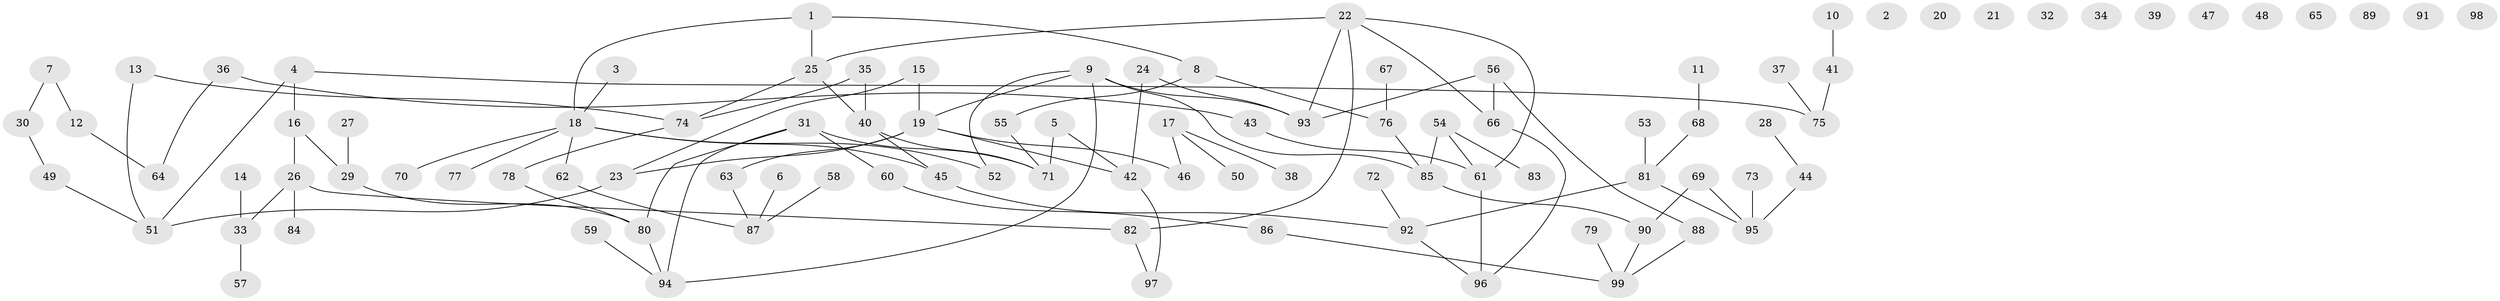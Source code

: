 // Generated by graph-tools (version 1.1) at 2025/25/03/09/25 03:25:23]
// undirected, 99 vertices, 110 edges
graph export_dot {
graph [start="1"]
  node [color=gray90,style=filled];
  1;
  2;
  3;
  4;
  5;
  6;
  7;
  8;
  9;
  10;
  11;
  12;
  13;
  14;
  15;
  16;
  17;
  18;
  19;
  20;
  21;
  22;
  23;
  24;
  25;
  26;
  27;
  28;
  29;
  30;
  31;
  32;
  33;
  34;
  35;
  36;
  37;
  38;
  39;
  40;
  41;
  42;
  43;
  44;
  45;
  46;
  47;
  48;
  49;
  50;
  51;
  52;
  53;
  54;
  55;
  56;
  57;
  58;
  59;
  60;
  61;
  62;
  63;
  64;
  65;
  66;
  67;
  68;
  69;
  70;
  71;
  72;
  73;
  74;
  75;
  76;
  77;
  78;
  79;
  80;
  81;
  82;
  83;
  84;
  85;
  86;
  87;
  88;
  89;
  90;
  91;
  92;
  93;
  94;
  95;
  96;
  97;
  98;
  99;
  1 -- 8;
  1 -- 18;
  1 -- 25;
  3 -- 18;
  4 -- 16;
  4 -- 51;
  4 -- 75;
  5 -- 42;
  5 -- 71;
  6 -- 87;
  7 -- 12;
  7 -- 30;
  8 -- 55;
  8 -- 76;
  9 -- 19;
  9 -- 52;
  9 -- 85;
  9 -- 93;
  9 -- 94;
  10 -- 41;
  11 -- 68;
  12 -- 64;
  13 -- 51;
  13 -- 74;
  14 -- 33;
  15 -- 19;
  15 -- 23;
  16 -- 26;
  16 -- 29;
  17 -- 38;
  17 -- 46;
  17 -- 50;
  18 -- 45;
  18 -- 52;
  18 -- 62;
  18 -- 70;
  18 -- 77;
  19 -- 23;
  19 -- 42;
  19 -- 46;
  19 -- 63;
  22 -- 25;
  22 -- 61;
  22 -- 66;
  22 -- 82;
  22 -- 93;
  23 -- 51;
  24 -- 42;
  24 -- 93;
  25 -- 40;
  25 -- 74;
  26 -- 33;
  26 -- 82;
  26 -- 84;
  27 -- 29;
  28 -- 44;
  29 -- 80;
  30 -- 49;
  31 -- 60;
  31 -- 71;
  31 -- 80;
  31 -- 94;
  33 -- 57;
  35 -- 40;
  35 -- 74;
  36 -- 43;
  36 -- 64;
  37 -- 75;
  40 -- 45;
  40 -- 71;
  41 -- 75;
  42 -- 97;
  43 -- 61;
  44 -- 95;
  45 -- 92;
  49 -- 51;
  53 -- 81;
  54 -- 61;
  54 -- 83;
  54 -- 85;
  55 -- 71;
  56 -- 66;
  56 -- 88;
  56 -- 93;
  58 -- 87;
  59 -- 94;
  60 -- 86;
  61 -- 96;
  62 -- 87;
  63 -- 87;
  66 -- 96;
  67 -- 76;
  68 -- 81;
  69 -- 90;
  69 -- 95;
  72 -- 92;
  73 -- 95;
  74 -- 78;
  76 -- 85;
  78 -- 80;
  79 -- 99;
  80 -- 94;
  81 -- 92;
  81 -- 95;
  82 -- 97;
  85 -- 90;
  86 -- 99;
  88 -- 99;
  90 -- 99;
  92 -- 96;
}
